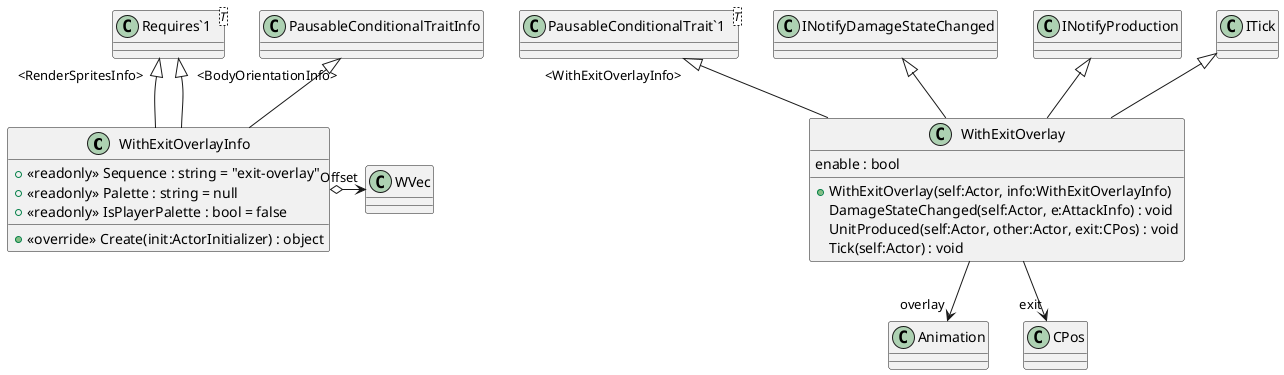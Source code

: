 @startuml
class WithExitOverlayInfo {
    + <<readonly>> Sequence : string = "exit-overlay"
    + <<readonly>> Palette : string = null
    + <<readonly>> IsPlayerPalette : bool = false
    + <<override>> Create(init:ActorInitializer) : object
}
class WithExitOverlay {
    enable : bool
    + WithExitOverlay(self:Actor, info:WithExitOverlayInfo)
    DamageStateChanged(self:Actor, e:AttackInfo) : void
    UnitProduced(self:Actor, other:Actor, exit:CPos) : void
    Tick(self:Actor) : void
}
class "Requires`1"<T> {
}
class "PausableConditionalTrait`1"<T> {
}
PausableConditionalTraitInfo <|-- WithExitOverlayInfo
"Requires`1" "<RenderSpritesInfo>" <|-- WithExitOverlayInfo
"Requires`1" "<BodyOrientationInfo>" <|-- WithExitOverlayInfo
WithExitOverlayInfo o-> "Offset" WVec
"PausableConditionalTrait`1" "<WithExitOverlayInfo>" <|-- WithExitOverlay
INotifyDamageStateChanged <|-- WithExitOverlay
INotifyProduction <|-- WithExitOverlay
ITick <|-- WithExitOverlay
WithExitOverlay --> "overlay" Animation
WithExitOverlay --> "exit" CPos
@enduml
